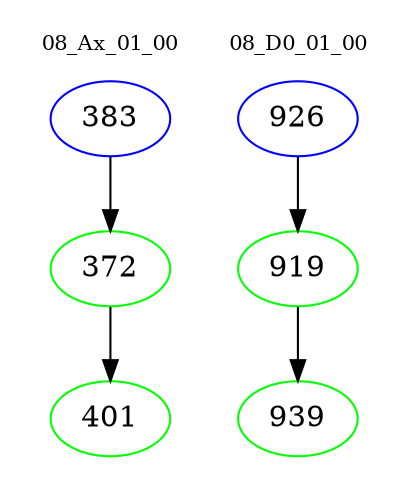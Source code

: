 digraph{
subgraph cluster_0 {
color = white
label = "08_Ax_01_00";
fontsize=10;
T0_383 [label="383", color="blue"]
T0_383 -> T0_372 [color="black"]
T0_372 [label="372", color="green"]
T0_372 -> T0_401 [color="black"]
T0_401 [label="401", color="green"]
}
subgraph cluster_1 {
color = white
label = "08_D0_01_00";
fontsize=10;
T1_926 [label="926", color="blue"]
T1_926 -> T1_919 [color="black"]
T1_919 [label="919", color="green"]
T1_919 -> T1_939 [color="black"]
T1_939 [label="939", color="green"]
}
}
